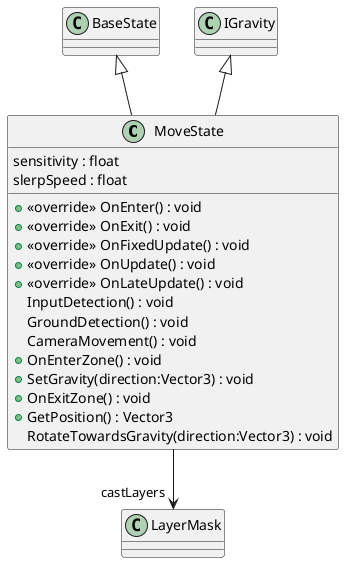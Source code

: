 @startuml
class MoveState {
    sensitivity : float
    slerpSpeed : float
    + <<override>> OnEnter() : void
    + <<override>> OnExit() : void
    + <<override>> OnFixedUpdate() : void
    + <<override>> OnUpdate() : void
    + <<override>> OnLateUpdate() : void
    InputDetection() : void
    GroundDetection() : void
    CameraMovement() : void
    + OnEnterZone() : void
    + SetGravity(direction:Vector3) : void
    + OnExitZone() : void
    + GetPosition() : Vector3
    RotateTowardsGravity(direction:Vector3) : void
}
BaseState <|-- MoveState
IGravity <|-- MoveState
MoveState --> "castLayers" LayerMask
@enduml
